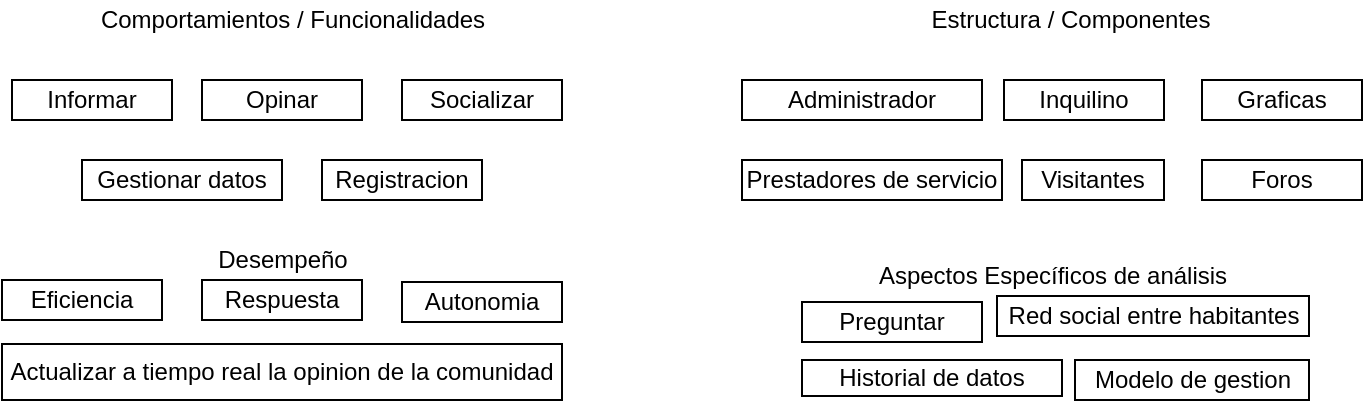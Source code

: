 <mxfile version="13.6.9" type="github">
  <diagram id="wJ3zXaT87ZuO8pzMoavk" name="Page-1">
    <mxGraphModel dx="1697" dy="490" grid="1" gridSize="10" guides="1" tooltips="1" connect="1" arrows="1" fold="1" page="1" pageScale="1" pageWidth="827" pageHeight="1169" math="0" shadow="0">
      <root>
        <mxCell id="0" />
        <mxCell id="1" parent="0" />
        <mxCell id="nHsNRjQS-M5WRetZeh70-1" value="Comportamientos / Funcionalidades" style="text;html=1;align=center;verticalAlign=middle;resizable=0;points=[];autosize=1;" parent="1" vertex="1">
          <mxGeometry x="-80" y="60" width="210" height="20" as="geometry" />
        </mxCell>
        <mxCell id="nHsNRjQS-M5WRetZeh70-2" value="Opinar" style="rounded=0;whiteSpace=wrap;html=1;" parent="1" vertex="1">
          <mxGeometry x="-20" y="100" width="80" height="20" as="geometry" />
        </mxCell>
        <mxCell id="nHsNRjQS-M5WRetZeh70-3" value="Socializar" style="rounded=0;whiteSpace=wrap;html=1;" parent="1" vertex="1">
          <mxGeometry x="80" y="100" width="80" height="20" as="geometry" />
        </mxCell>
        <mxCell id="nHsNRjQS-M5WRetZeh70-5" value="Gestionar datos" style="rounded=0;whiteSpace=wrap;html=1;" parent="1" vertex="1">
          <mxGeometry x="-80" y="140" width="100" height="20" as="geometry" />
        </mxCell>
        <mxCell id="nHsNRjQS-M5WRetZeh70-6" value="Registracion" style="rounded=0;whiteSpace=wrap;html=1;" parent="1" vertex="1">
          <mxGeometry x="40" y="140" width="80" height="20" as="geometry" />
        </mxCell>
        <mxCell id="nHsNRjQS-M5WRetZeh70-7" value="Estructura / Componentes" style="text;html=1;align=center;verticalAlign=middle;resizable=0;points=[];autosize=1;" parent="1" vertex="1">
          <mxGeometry x="339" y="60" width="150" height="20" as="geometry" />
        </mxCell>
        <mxCell id="nHsNRjQS-M5WRetZeh70-8" value="Administrador" style="rounded=0;whiteSpace=wrap;html=1;" parent="1" vertex="1">
          <mxGeometry x="250" y="100" width="120" height="20" as="geometry" />
        </mxCell>
        <mxCell id="nHsNRjQS-M5WRetZeh70-9" value="Prestadores de servicio" style="rounded=0;whiteSpace=wrap;html=1;" parent="1" vertex="1">
          <mxGeometry x="250" y="140" width="130" height="20" as="geometry" />
        </mxCell>
        <mxCell id="nHsNRjQS-M5WRetZeh70-10" value="Inquilino" style="rounded=0;whiteSpace=wrap;html=1;" parent="1" vertex="1">
          <mxGeometry x="381" y="100" width="80" height="20" as="geometry" />
        </mxCell>
        <mxCell id="nHsNRjQS-M5WRetZeh70-11" value="Visitantes" style="rounded=0;whiteSpace=wrap;html=1;" parent="1" vertex="1">
          <mxGeometry x="390" y="140" width="71" height="20" as="geometry" />
        </mxCell>
        <mxCell id="nHsNRjQS-M5WRetZeh70-12" value="Desempeño" style="text;html=1;align=center;verticalAlign=middle;resizable=0;points=[];autosize=1;" parent="1" vertex="1">
          <mxGeometry x="-20" y="180" width="80" height="20" as="geometry" />
        </mxCell>
        <mxCell id="nHsNRjQS-M5WRetZeh70-13" value="Eficiencia" style="rounded=0;whiteSpace=wrap;html=1;" parent="1" vertex="1">
          <mxGeometry x="-120" y="200" width="80" height="20" as="geometry" />
        </mxCell>
        <mxCell id="nHsNRjQS-M5WRetZeh70-14" value="Autonomia" style="rounded=0;whiteSpace=wrap;html=1;" parent="1" vertex="1">
          <mxGeometry x="80" y="201" width="80" height="20" as="geometry" />
        </mxCell>
        <mxCell id="nHsNRjQS-M5WRetZeh70-15" value="Respuesta&lt;span style=&quot;color: rgba(0 , 0 , 0 , 0) ; font-family: monospace ; font-size: 0px&quot;&gt;%3CmxGraphModel%3E%3Croot%3E%3CmxCell%20id%3D%220%22%2F%3E%3CmxCell%20id%3D%221%22%20parent%3D%220%22%2F%3E%3CmxCell%20id%3D%222%22%20value%3D%22Encender%22%20style%3D%22rounded%3D0%3BwhiteSpace%3Dwrap%3Bhtml%3D1%3B%22%20vertex%3D%221%22%20parent%3D%221%22%3E%3CmxGeometry%20x%3D%22-20%22%20y%3D%22100%22%20width%3D%2280%22%20height%3D%2220%22%20as%3D%22geometry%22%2F%3E%3C%2FmxCell%3E%3C%2Froot%3E%3C%2FmxGraphModel%3E&lt;/span&gt;" style="rounded=0;whiteSpace=wrap;html=1;" parent="1" vertex="1">
          <mxGeometry x="-20" y="200" width="80" height="20" as="geometry" />
        </mxCell>
        <mxCell id="nHsNRjQS-M5WRetZeh70-22" value="Aspectos Específicos de análisis" style="text;html=1;align=center;verticalAlign=middle;resizable=0;points=[];autosize=1;" parent="1" vertex="1">
          <mxGeometry x="310" y="188" width="190" height="20" as="geometry" />
        </mxCell>
        <mxCell id="nHsNRjQS-M5WRetZeh70-23" value="Preguntar" style="rounded=0;whiteSpace=wrap;html=1;" parent="1" vertex="1">
          <mxGeometry x="280" y="211" width="90" height="20" as="geometry" />
        </mxCell>
        <mxCell id="nHsNRjQS-M5WRetZeh70-24" value="Historial de datos" style="rounded=0;whiteSpace=wrap;html=1;" parent="1" vertex="1">
          <mxGeometry x="280" y="240" width="130" height="18" as="geometry" />
        </mxCell>
        <mxCell id="nHsNRjQS-M5WRetZeh70-25" value="Modelo de gestion" style="rounded=0;whiteSpace=wrap;html=1;" parent="1" vertex="1">
          <mxGeometry x="416.5" y="240" width="117" height="20" as="geometry" />
        </mxCell>
        <mxCell id="nHsNRjQS-M5WRetZeh70-26" value="Red social entre habitantes" style="rounded=0;whiteSpace=wrap;html=1;" parent="1" vertex="1">
          <mxGeometry x="377.5" y="208" width="156" height="20" as="geometry" />
        </mxCell>
        <mxCell id="EAw8L4ti1RLnLjciRUuO-1" value="Actualizar a tiempo real la opinion de la comunidad" style="rounded=0;whiteSpace=wrap;html=1;" parent="1" vertex="1">
          <mxGeometry x="-120" y="232" width="280" height="28" as="geometry" />
        </mxCell>
        <mxCell id="EAw8L4ti1RLnLjciRUuO-2" value="Graficas" style="rounded=0;whiteSpace=wrap;html=1;" parent="1" vertex="1">
          <mxGeometry x="480" y="100" width="80" height="20" as="geometry" />
        </mxCell>
        <mxCell id="EAw8L4ti1RLnLjciRUuO-3" value="Foros" style="rounded=0;whiteSpace=wrap;html=1;" parent="1" vertex="1">
          <mxGeometry x="480" y="140" width="80" height="20" as="geometry" />
        </mxCell>
        <mxCell id="ELKvYQn1-bOr84KsCWkS-1" value="Informar" style="rounded=0;whiteSpace=wrap;html=1;" vertex="1" parent="1">
          <mxGeometry x="-115" y="100" width="80" height="20" as="geometry" />
        </mxCell>
      </root>
    </mxGraphModel>
  </diagram>
</mxfile>
